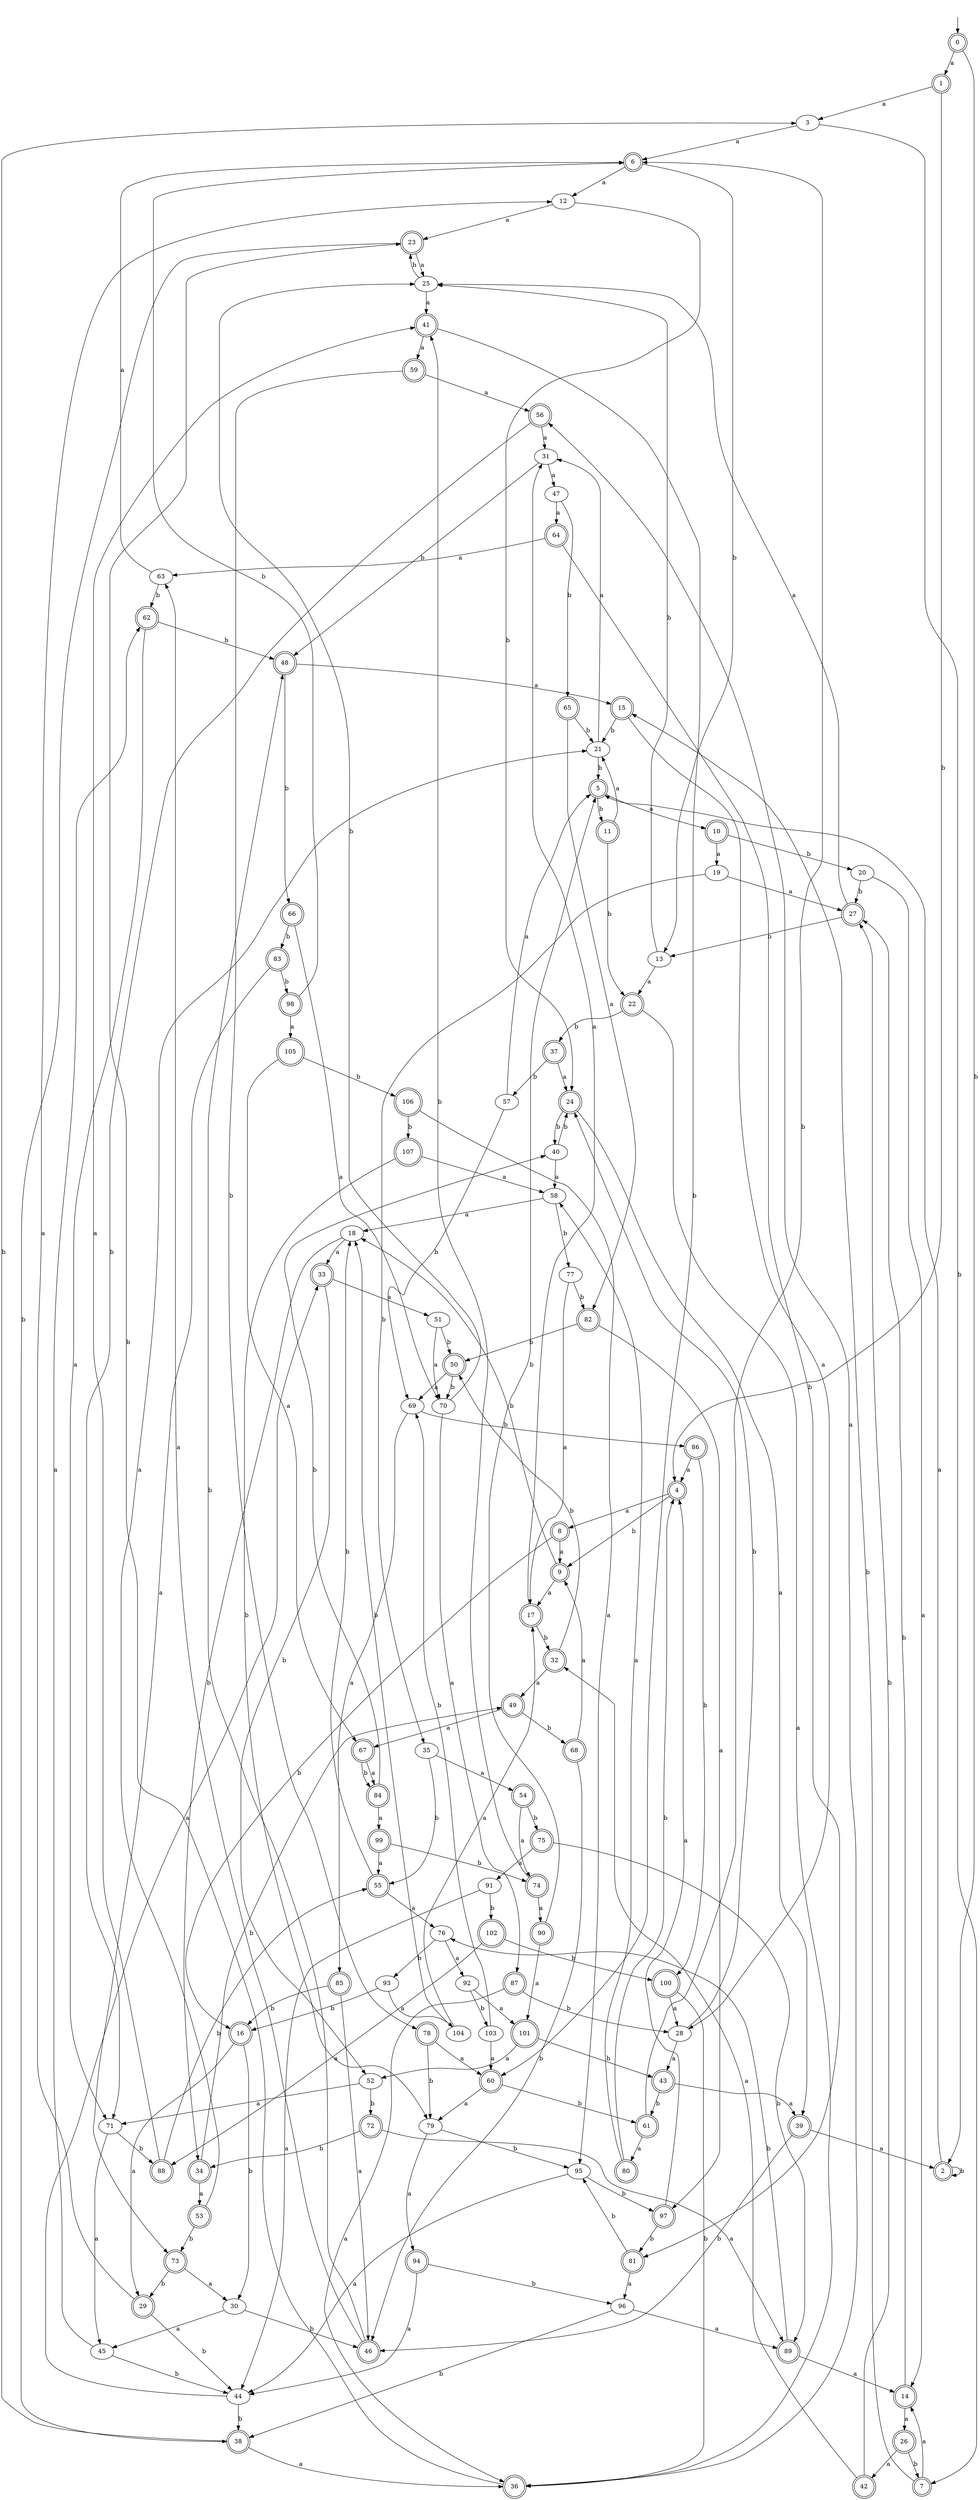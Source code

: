 digraph RandomDFA {
  __start0 [label="", shape=none];
  __start0 -> 0 [label=""];
  0 [shape=circle] [shape=doublecircle]
  0 -> 1 [label="a"]
  0 -> 2 [label="b"]
  1 [shape=doublecircle]
  1 -> 3 [label="a"]
  1 -> 4 [label="b"]
  2 [shape=doublecircle]
  2 -> 5 [label="a"]
  2 -> 2 [label="b"]
  3
  3 -> 6 [label="a"]
  3 -> 7 [label="b"]
  4 [shape=doublecircle]
  4 -> 8 [label="a"]
  4 -> 9 [label="b"]
  5 [shape=doublecircle]
  5 -> 10 [label="a"]
  5 -> 11 [label="b"]
  6 [shape=doublecircle]
  6 -> 12 [label="a"]
  6 -> 13 [label="b"]
  7 [shape=doublecircle]
  7 -> 14 [label="a"]
  7 -> 15 [label="b"]
  8 [shape=doublecircle]
  8 -> 9 [label="a"]
  8 -> 16 [label="b"]
  9 [shape=doublecircle]
  9 -> 17 [label="a"]
  9 -> 18 [label="b"]
  10 [shape=doublecircle]
  10 -> 19 [label="a"]
  10 -> 20 [label="b"]
  11 [shape=doublecircle]
  11 -> 21 [label="a"]
  11 -> 22 [label="b"]
  12
  12 -> 23 [label="a"]
  12 -> 24 [label="b"]
  13
  13 -> 22 [label="a"]
  13 -> 25 [label="b"]
  14 [shape=doublecircle]
  14 -> 26 [label="a"]
  14 -> 27 [label="b"]
  15 [shape=doublecircle]
  15 -> 28 [label="a"]
  15 -> 21 [label="b"]
  16 [shape=doublecircle]
  16 -> 29 [label="a"]
  16 -> 30 [label="b"]
  17 [shape=doublecircle]
  17 -> 31 [label="a"]
  17 -> 32 [label="b"]
  18
  18 -> 33 [label="a"]
  18 -> 34 [label="b"]
  19
  19 -> 27 [label="a"]
  19 -> 35 [label="b"]
  20
  20 -> 14 [label="a"]
  20 -> 27 [label="b"]
  21
  21 -> 31 [label="a"]
  21 -> 5 [label="b"]
  22 [shape=doublecircle]
  22 -> 36 [label="a"]
  22 -> 37 [label="b"]
  23 [shape=doublecircle]
  23 -> 25 [label="a"]
  23 -> 38 [label="b"]
  24 [shape=doublecircle]
  24 -> 39 [label="a"]
  24 -> 40 [label="b"]
  25
  25 -> 41 [label="a"]
  25 -> 23 [label="b"]
  26 [shape=doublecircle]
  26 -> 42 [label="a"]
  26 -> 7 [label="b"]
  27 [shape=doublecircle]
  27 -> 25 [label="a"]
  27 -> 13 [label="b"]
  28
  28 -> 43 [label="a"]
  28 -> 24 [label="b"]
  29 [shape=doublecircle]
  29 -> 12 [label="a"]
  29 -> 44 [label="b"]
  30
  30 -> 45 [label="a"]
  30 -> 46 [label="b"]
  31
  31 -> 47 [label="a"]
  31 -> 48 [label="b"]
  32 [shape=doublecircle]
  32 -> 49 [label="a"]
  32 -> 50 [label="b"]
  33 [shape=doublecircle]
  33 -> 51 [label="a"]
  33 -> 52 [label="b"]
  34 [shape=doublecircle]
  34 -> 53 [label="a"]
  34 -> 49 [label="b"]
  35
  35 -> 54 [label="a"]
  35 -> 55 [label="b"]
  36 [shape=doublecircle]
  36 -> 56 [label="a"]
  36 -> 23 [label="b"]
  37 [shape=doublecircle]
  37 -> 24 [label="a"]
  37 -> 57 [label="b"]
  38 [shape=doublecircle]
  38 -> 36 [label="a"]
  38 -> 3 [label="b"]
  39 [shape=doublecircle]
  39 -> 2 [label="a"]
  39 -> 46 [label="b"]
  40
  40 -> 58 [label="a"]
  40 -> 24 [label="b"]
  41 [shape=doublecircle]
  41 -> 59 [label="a"]
  41 -> 60 [label="b"]
  42 [shape=doublecircle]
  42 -> 32 [label="a"]
  42 -> 27 [label="b"]
  43 [shape=doublecircle]
  43 -> 39 [label="a"]
  43 -> 61 [label="b"]
  44
  44 -> 33 [label="a"]
  44 -> 38 [label="b"]
  45
  45 -> 62 [label="a"]
  45 -> 44 [label="b"]
  46 [shape=doublecircle]
  46 -> 63 [label="a"]
  46 -> 48 [label="b"]
  47
  47 -> 64 [label="a"]
  47 -> 65 [label="b"]
  48 [shape=doublecircle]
  48 -> 15 [label="a"]
  48 -> 66 [label="b"]
  49 [shape=doublecircle]
  49 -> 67 [label="a"]
  49 -> 68 [label="b"]
  50 [shape=doublecircle]
  50 -> 69 [label="a"]
  50 -> 70 [label="b"]
  51
  51 -> 70 [label="a"]
  51 -> 50 [label="b"]
  52
  52 -> 71 [label="a"]
  52 -> 72 [label="b"]
  53 [shape=doublecircle]
  53 -> 21 [label="a"]
  53 -> 73 [label="b"]
  54 [shape=doublecircle]
  54 -> 74 [label="a"]
  54 -> 75 [label="b"]
  55 [shape=doublecircle]
  55 -> 76 [label="a"]
  55 -> 18 [label="b"]
  56 [shape=doublecircle]
  56 -> 31 [label="a"]
  56 -> 71 [label="b"]
  57
  57 -> 5 [label="a"]
  57 -> 69 [label="b"]
  58
  58 -> 18 [label="a"]
  58 -> 77 [label="b"]
  59 [shape=doublecircle]
  59 -> 56 [label="a"]
  59 -> 78 [label="b"]
  60 [shape=doublecircle]
  60 -> 79 [label="a"]
  60 -> 61 [label="b"]
  61 [shape=doublecircle]
  61 -> 80 [label="a"]
  61 -> 6 [label="b"]
  62 [shape=doublecircle]
  62 -> 71 [label="a"]
  62 -> 48 [label="b"]
  63
  63 -> 6 [label="a"]
  63 -> 62 [label="b"]
  64 [shape=doublecircle]
  64 -> 63 [label="a"]
  64 -> 81 [label="b"]
  65 [shape=doublecircle]
  65 -> 82 [label="a"]
  65 -> 21 [label="b"]
  66 [shape=doublecircle]
  66 -> 70 [label="a"]
  66 -> 83 [label="b"]
  67 [shape=doublecircle]
  67 -> 84 [label="a"]
  67 -> 84 [label="b"]
  68 [shape=doublecircle]
  68 -> 9 [label="a"]
  68 -> 46 [label="b"]
  69
  69 -> 85 [label="a"]
  69 -> 86 [label="b"]
  70
  70 -> 87 [label="a"]
  70 -> 25 [label="b"]
  71
  71 -> 45 [label="a"]
  71 -> 88 [label="b"]
  72 [shape=doublecircle]
  72 -> 89 [label="a"]
  72 -> 34 [label="b"]
  73 [shape=doublecircle]
  73 -> 30 [label="a"]
  73 -> 29 [label="b"]
  74 [shape=doublecircle]
  74 -> 90 [label="a"]
  74 -> 41 [label="b"]
  75 [shape=doublecircle]
  75 -> 91 [label="a"]
  75 -> 89 [label="b"]
  76
  76 -> 92 [label="a"]
  76 -> 93 [label="b"]
  77
  77 -> 17 [label="a"]
  77 -> 82 [label="b"]
  78 [shape=doublecircle]
  78 -> 60 [label="a"]
  78 -> 79 [label="b"]
  79
  79 -> 94 [label="a"]
  79 -> 95 [label="b"]
  80 [shape=doublecircle]
  80 -> 58 [label="a"]
  80 -> 4 [label="b"]
  81 [shape=doublecircle]
  81 -> 96 [label="a"]
  81 -> 95 [label="b"]
  82 [shape=doublecircle]
  82 -> 97 [label="a"]
  82 -> 50 [label="b"]
  83 [shape=doublecircle]
  83 -> 73 [label="a"]
  83 -> 98 [label="b"]
  84 [shape=doublecircle]
  84 -> 99 [label="a"]
  84 -> 40 [label="b"]
  85 [shape=doublecircle]
  85 -> 46 [label="a"]
  85 -> 16 [label="b"]
  86 [shape=doublecircle]
  86 -> 4 [label="a"]
  86 -> 100 [label="b"]
  87 [shape=doublecircle]
  87 -> 36 [label="a"]
  87 -> 28 [label="b"]
  88 [shape=doublecircle]
  88 -> 41 [label="a"]
  88 -> 55 [label="b"]
  89 [shape=doublecircle]
  89 -> 14 [label="a"]
  89 -> 76 [label="b"]
  90 [shape=doublecircle]
  90 -> 101 [label="a"]
  90 -> 5 [label="b"]
  91
  91 -> 44 [label="a"]
  91 -> 102 [label="b"]
  92
  92 -> 101 [label="a"]
  92 -> 103 [label="b"]
  93
  93 -> 104 [label="a"]
  93 -> 16 [label="b"]
  94 [shape=doublecircle]
  94 -> 44 [label="a"]
  94 -> 96 [label="b"]
  95
  95 -> 44 [label="a"]
  95 -> 97 [label="b"]
  96
  96 -> 89 [label="a"]
  96 -> 38 [label="b"]
  97 [shape=doublecircle]
  97 -> 4 [label="a"]
  97 -> 81 [label="b"]
  98 [shape=doublecircle]
  98 -> 105 [label="a"]
  98 -> 6 [label="b"]
  99 [shape=doublecircle]
  99 -> 55 [label="a"]
  99 -> 74 [label="b"]
  100 [shape=doublecircle]
  100 -> 28 [label="a"]
  100 -> 36 [label="b"]
  101 [shape=doublecircle]
  101 -> 52 [label="a"]
  101 -> 43 [label="b"]
  102 [shape=doublecircle]
  102 -> 88 [label="a"]
  102 -> 100 [label="b"]
  103
  103 -> 60 [label="a"]
  103 -> 69 [label="b"]
  104
  104 -> 17 [label="a"]
  104 -> 18 [label="b"]
  105 [shape=doublecircle]
  105 -> 67 [label="a"]
  105 -> 106 [label="b"]
  106 [shape=doublecircle]
  106 -> 95 [label="a"]
  106 -> 107 [label="b"]
  107 [shape=doublecircle]
  107 -> 58 [label="a"]
  107 -> 79 [label="b"]
}
